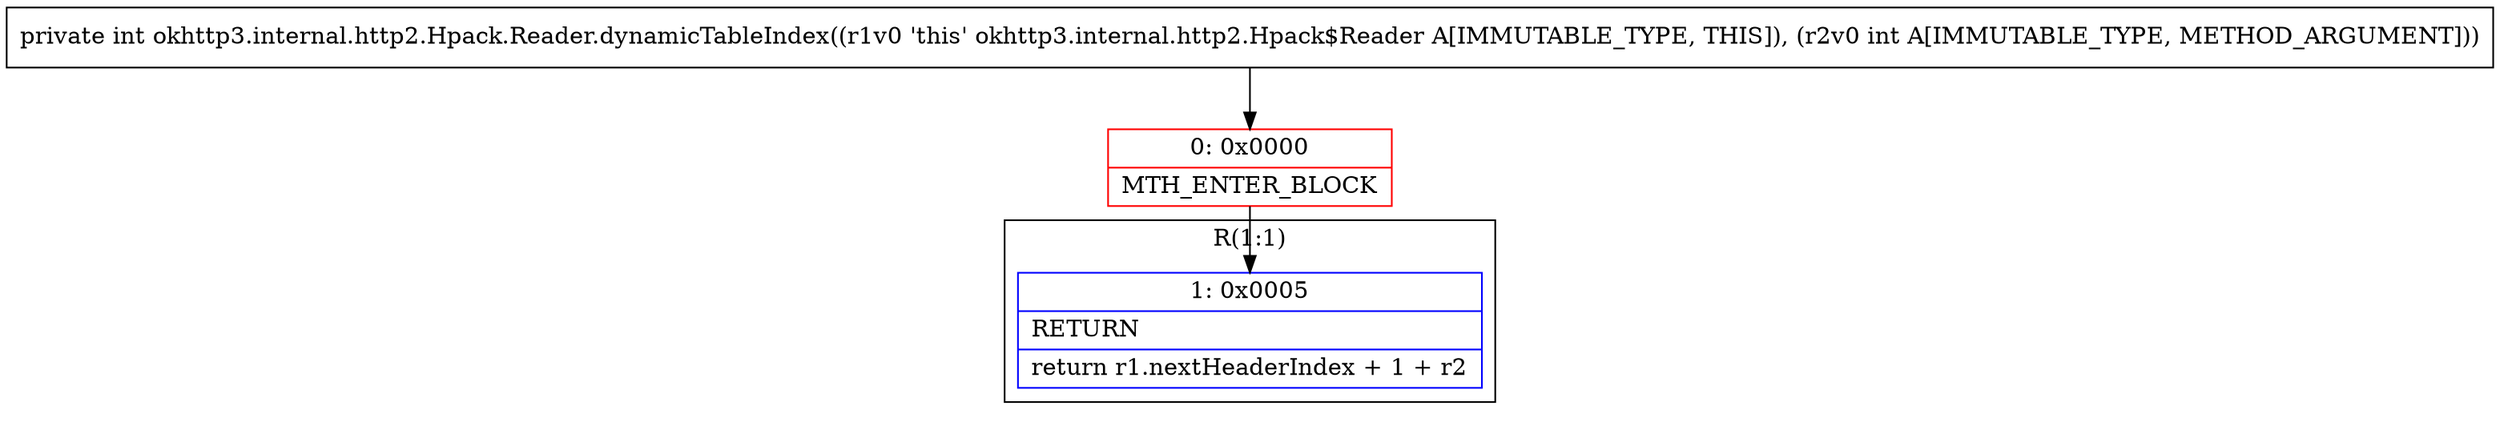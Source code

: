 digraph "CFG forokhttp3.internal.http2.Hpack.Reader.dynamicTableIndex(I)I" {
subgraph cluster_Region_1200436358 {
label = "R(1:1)";
node [shape=record,color=blue];
Node_1 [shape=record,label="{1\:\ 0x0005|RETURN\l|return r1.nextHeaderIndex + 1 + r2\l}"];
}
Node_0 [shape=record,color=red,label="{0\:\ 0x0000|MTH_ENTER_BLOCK\l}"];
MethodNode[shape=record,label="{private int okhttp3.internal.http2.Hpack.Reader.dynamicTableIndex((r1v0 'this' okhttp3.internal.http2.Hpack$Reader A[IMMUTABLE_TYPE, THIS]), (r2v0 int A[IMMUTABLE_TYPE, METHOD_ARGUMENT])) }"];
MethodNode -> Node_0;
Node_0 -> Node_1;
}

